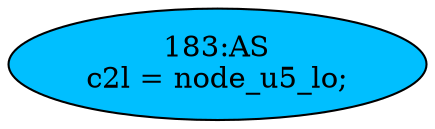 strict digraph "" {
	node [label="\N"];
	"183:AS"	 [ast="<pyverilog.vparser.ast.Assign object at 0x7f85fdd57190>",
		def_var="['c2l']",
		fillcolor=deepskyblue,
		label="183:AS
c2l = node_u5_lo;",
		statements="[]",
		style=filled,
		typ=Assign,
		use_var="['node_u5_lo']"];
}
